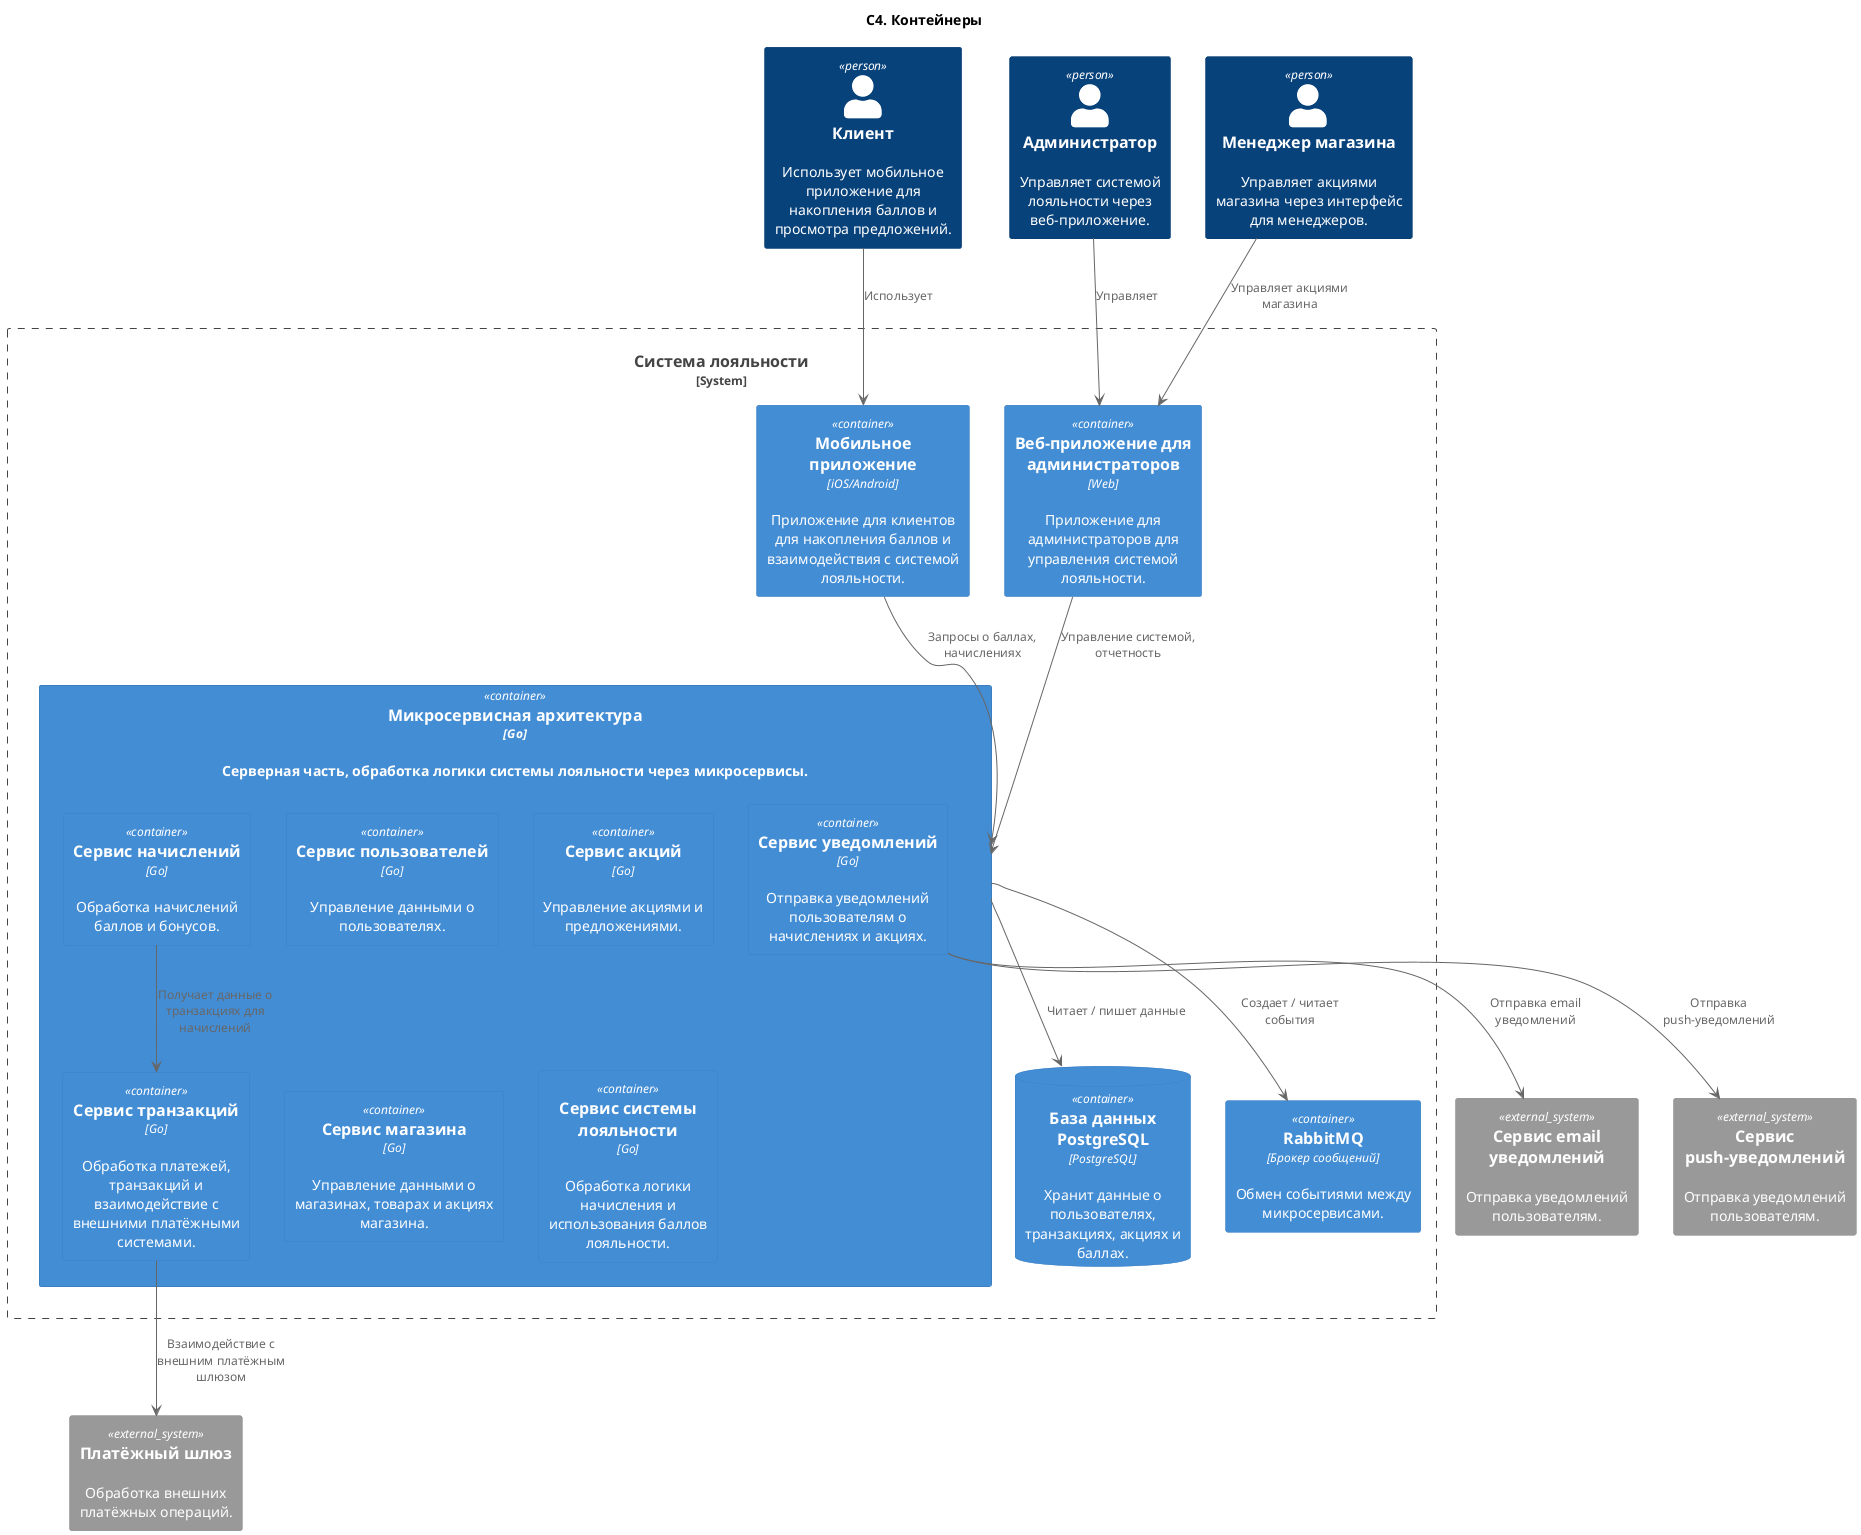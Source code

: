 @startuml
title "C4. Контейнеры"

!include <C4/C4_Container>

Person(client, "Клиент", "Использует мобильное приложение для накопления баллов и просмотра предложений.")
Person(admin, "Администратор", "Управляет системой лояльности через веб-приложение.")
Person(manager, "Менеджер магазина", "Управляет акциями магазина через интерфейс для менеджеров.")

System_Boundary(loyaltySystemBoundary, "Система лояльности") {
    Container(mobileApp, "Мобильное приложение", "iOS/Android", "Приложение для клиентов для накопления баллов и взаимодействия с системой лояльности.")
    Container(webApp, "Веб-приложение для администраторов", "Web", "Приложение для администраторов для управления системой лояльности.")
    
    Container(microservices, "Микросервисная архитектура", "Go", "Серверная часть, обработка логики системы лояльности через микросервисы.") {
        Container(userService, "Сервис пользователей", "Go", "Управление данными о пользователях.")
        Container(rewardService, "Сервис начислений", "Go", "Обработка начислений баллов и бонусов.")
        Container(campaignService, "Сервис акций", "Go", "Управление акциями и предложениями.")
        Container(transactionService, "Сервис транзакций", "Go", "Обработка платежей, транзакций и взаимодействие с внешними платёжными системами.")
        Container(notificationService, "Сервис уведомлений", "Go", "Отправка уведомлений пользователям о начислениях и акциях.")
        Container(storeService, "Сервис магазина", "Go", "Управление данными о магазинах, товарах и акциях магазина.")
        Container(loyaltySystemService, "Сервис системы лояльности", "Go", "Обработка логики начисления и использования баллов лояльности.")
    }
    
    ContainerDb(database, "База данных PostgreSQL", "PostgreSQL", "Хранит данные о пользователях, транзакциях, акциях и баллах.")
    
    Container(messageBroker, "RabbitMQ", "Брокер сообщений", "Обмен событиями между микросервисами.")
}

System_Ext(externalPaymentGateway, "Платёжный шлюз", "Обработка внешних платёжных операций.")
System_Ext(externalEmailService, "Сервис email уведомлений", "Отправка уведомлений пользователям.")
System_Ext(externalPushService, "Сервис push-уведомлений", "Отправка уведомлений пользователям.")

client --> mobileApp : Использует
admin --> webApp : Управляет
manager --> webApp : Управляет акциями магазина

mobileApp --> microservices : Запросы о баллах, начислениях
webApp --> microservices : Управление системой, отчетность
microservices --> database : Читает / пишет данные

transactionService --> externalPaymentGateway : Взаимодействие с внешним платёжным шлюзом
notificationService --> externalEmailService : Отправка email уведомлений
notificationService --> externalPushService : Отправка push-уведомлений

rewardService --> transactionService : Получает данные о транзакциях для начислений

microservices --> messageBroker : Создает / читает события

@enduml
